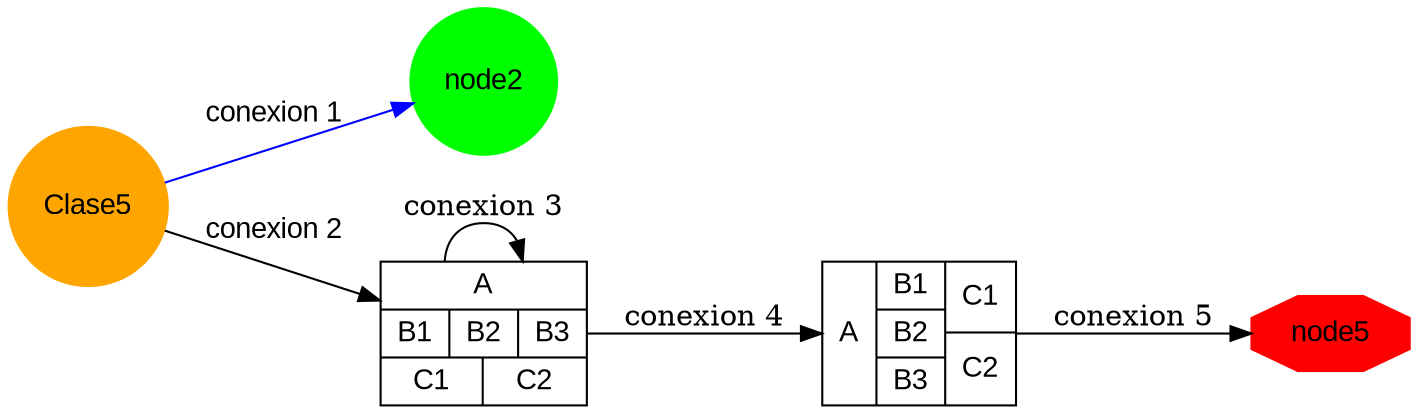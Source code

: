 # EJEMPLO PRACTICO CLASE 5

# CTRL + K, y luego V

# dot.exe -Tpng ejemplo.dot -o  resultado.png
digraph {

    rankdir=LR

    node[shape=circle, fontname="Arial"]

    node1[color=orange, style=filled, label="TEMA"]
    node2[color=green, style=filled]
    node3[shape=record]
    node4[shape=record]
    node5[shape=polygon, sides=8, color=red, style=filled]
    
    node1[label="Clase5"]
    node3[label="A | {B1 | B2 | B3} | {C1 | C2}"]
    node4[label="{A | {B1 | B2 | B3} | {C1 | C2}}"]

    node1 -> node2[label="conexion 1", color=blue, fontname="Arial"]
    node1 -> node3[label="conexion 2", fontname="Arial"]
    node3 -> node3[label="conexion 3"]
    node3 -> node4[label="conexion 4"]
    node4 -> node5[label="conexion 5"]
}

